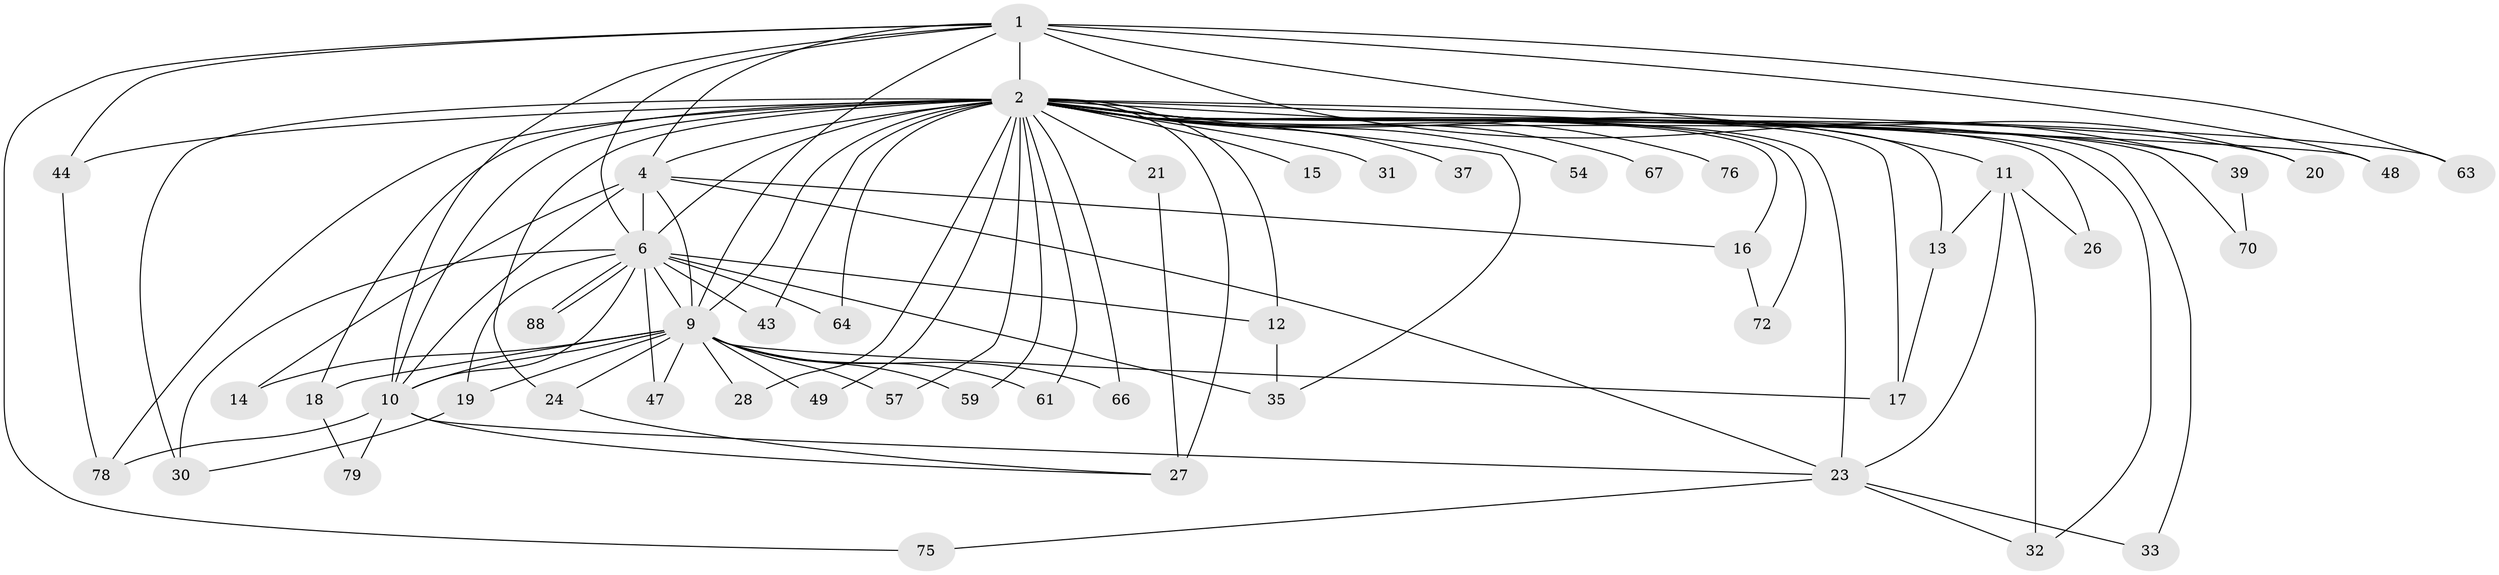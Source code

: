 // original degree distribution, {17: 0.01020408163265306, 22: 0.01020408163265306, 23: 0.01020408163265306, 12: 0.01020408163265306, 26: 0.01020408163265306, 21: 0.01020408163265306, 27: 0.01020408163265306, 19: 0.01020408163265306, 25: 0.01020408163265306, 15: 0.01020408163265306, 6: 0.030612244897959183, 3: 0.2653061224489796, 2: 0.5102040816326531, 5: 0.030612244897959183, 4: 0.061224489795918366}
// Generated by graph-tools (version 1.1) at 2025/14/03/09/25 04:14:03]
// undirected, 49 vertices, 102 edges
graph export_dot {
graph [start="1"]
  node [color=gray90,style=filled];
  1;
  2 [super="+38+97+89+3+5+80+7+25+29+69"];
  4;
  6 [super="+46"];
  9 [super="+56"];
  10;
  11;
  12;
  13 [super="+84"];
  14;
  15;
  16;
  17;
  18;
  19;
  20 [super="+92"];
  21;
  23 [super="+77"];
  24 [super="+50"];
  26;
  27 [super="+51+45+41"];
  28 [super="+36"];
  30;
  31;
  32 [super="+74"];
  33;
  35 [super="+60"];
  37;
  39;
  43;
  44;
  47;
  48;
  49;
  54;
  57;
  59 [super="+62"];
  61 [super="+71"];
  63;
  64;
  66;
  67 [super="+96"];
  70;
  72;
  75;
  76;
  78 [super="+83"];
  79;
  88;
  1 -- 2 [weight=6];
  1 -- 4;
  1 -- 6;
  1 -- 9;
  1 -- 10;
  1 -- 20 [weight=2];
  1 -- 39;
  1 -- 44;
  1 -- 48;
  1 -- 63;
  1 -- 75;
  2 -- 4 [weight=5];
  2 -- 6 [weight=8];
  2 -- 9 [weight=10];
  2 -- 10 [weight=7];
  2 -- 16 [weight=3];
  2 -- 18;
  2 -- 37 [weight=2];
  2 -- 67 [weight=3];
  2 -- 30;
  2 -- 70 [weight=2];
  2 -- 72;
  2 -- 13 [weight=2];
  2 -- 76 [weight=2];
  2 -- 15 [weight=2];
  2 -- 78;
  2 -- 17;
  2 -- 32;
  2 -- 33;
  2 -- 39;
  2 -- 44 [weight=2];
  2 -- 64;
  2 -- 11 [weight=2];
  2 -- 12;
  2 -- 20;
  2 -- 21 [weight=4];
  2 -- 24 [weight=2];
  2 -- 28 [weight=2];
  2 -- 31 [weight=2];
  2 -- 35;
  2 -- 43;
  2 -- 48;
  2 -- 54 [weight=2];
  2 -- 57;
  2 -- 59 [weight=2];
  2 -- 61 [weight=2];
  2 -- 23;
  2 -- 66;
  2 -- 26;
  2 -- 27 [weight=2];
  2 -- 49;
  2 -- 63;
  4 -- 6;
  4 -- 9;
  4 -- 10;
  4 -- 14;
  4 -- 16;
  4 -- 23;
  6 -- 9;
  6 -- 10;
  6 -- 12;
  6 -- 19;
  6 -- 30;
  6 -- 43;
  6 -- 47;
  6 -- 64;
  6 -- 88;
  6 -- 88;
  6 -- 35;
  9 -- 10;
  9 -- 14;
  9 -- 17;
  9 -- 18 [weight=2];
  9 -- 19;
  9 -- 24;
  9 -- 47;
  9 -- 49;
  9 -- 57;
  9 -- 61;
  9 -- 66;
  9 -- 28;
  9 -- 59;
  10 -- 78;
  10 -- 79;
  10 -- 23;
  10 -- 27;
  11 -- 23;
  11 -- 26;
  11 -- 32;
  11 -- 13;
  12 -- 35;
  13 -- 17;
  16 -- 72;
  18 -- 79;
  19 -- 30;
  21 -- 27;
  23 -- 32;
  23 -- 33;
  23 -- 75;
  24 -- 27;
  39 -- 70;
  44 -- 78;
}
